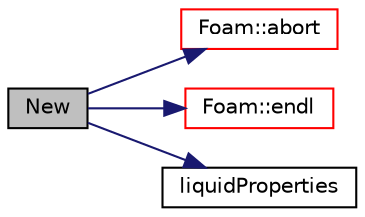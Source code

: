 digraph "New"
{
  bgcolor="transparent";
  edge [fontname="Helvetica",fontsize="10",labelfontname="Helvetica",labelfontsize="10"];
  node [fontname="Helvetica",fontsize="10",shape=record];
  rankdir="LR";
  Node101 [label="New",height=0.2,width=0.4,color="black", fillcolor="grey75", style="filled", fontcolor="black"];
  Node101 -> Node102 [color="midnightblue",fontsize="10",style="solid",fontname="Helvetica"];
  Node102 [label="Foam::abort",height=0.2,width=0.4,color="red",URL="$a21851.html#a447107a607d03e417307c203fa5fb44b"];
  Node101 -> Node109 [color="midnightblue",fontsize="10",style="solid",fontname="Helvetica"];
  Node109 [label="Foam::endl",height=0.2,width=0.4,color="red",URL="$a21851.html#a2db8fe02a0d3909e9351bb4275b23ce4",tooltip="Add newline and flush stream. "];
  Node101 -> Node147 [color="midnightblue",fontsize="10",style="solid",fontname="Helvetica"];
  Node147 [label="liquidProperties",height=0.2,width=0.4,color="black",URL="$a31289.html#adeae397189ef7eff8b226a49d5006f8a",tooltip="Construct from components. "];
}

